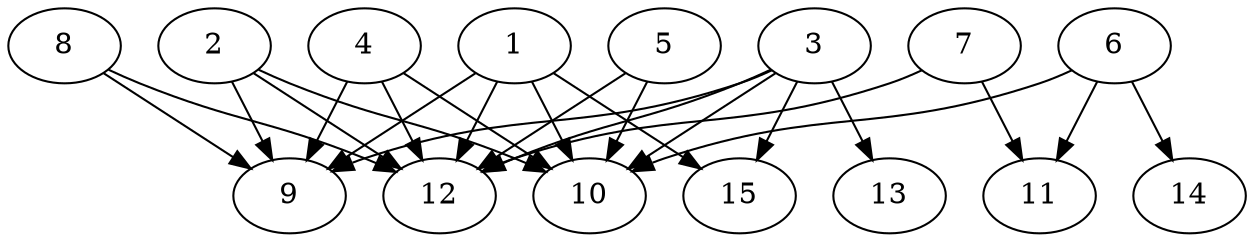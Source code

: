 // DAG automatically generated by daggen at Thu Oct  3 13:59:26 2019
// ./daggen --dot -n 15 --ccr 0.5 --fat 0.9 --regular 0.5 --density 0.9 --mindata 5242880 --maxdata 52428800 
digraph G {
  1 [size="39903232", alpha="0.10", expect_size="19951616"] 
  1 -> 9 [size ="19951616"]
  1 -> 10 [size ="19951616"]
  1 -> 12 [size ="19951616"]
  1 -> 15 [size ="19951616"]
  2 [size="101101568", alpha="0.12", expect_size="50550784"] 
  2 -> 9 [size ="50550784"]
  2 -> 10 [size ="50550784"]
  2 -> 12 [size ="50550784"]
  3 [size="38612992", alpha="0.16", expect_size="19306496"] 
  3 -> 9 [size ="19306496"]
  3 -> 10 [size ="19306496"]
  3 -> 12 [size ="19306496"]
  3 -> 13 [size ="19306496"]
  3 -> 15 [size ="19306496"]
  4 [size="52779008", alpha="0.15", expect_size="26389504"] 
  4 -> 9 [size ="26389504"]
  4 -> 10 [size ="26389504"]
  4 -> 12 [size ="26389504"]
  5 [size="65703936", alpha="0.04", expect_size="32851968"] 
  5 -> 10 [size ="32851968"]
  5 -> 12 [size ="32851968"]
  6 [size="30511104", alpha="0.06", expect_size="15255552"] 
  6 -> 10 [size ="15255552"]
  6 -> 11 [size ="15255552"]
  6 -> 14 [size ="15255552"]
  7 [size="44281856", alpha="0.04", expect_size="22140928"] 
  7 -> 11 [size ="22140928"]
  7 -> 12 [size ="22140928"]
  8 [size="102371328", alpha="0.04", expect_size="51185664"] 
  8 -> 9 [size ="51185664"]
  8 -> 12 [size ="51185664"]
  9 [size="85147648", alpha="0.04", expect_size="42573824"] 
  10 [size="13568000", alpha="0.09", expect_size="6784000"] 
  11 [size="10782720", alpha="0.17", expect_size="5391360"] 
  12 [size="56621056", alpha="0.13", expect_size="28310528"] 
  13 [size="18839552", alpha="0.10", expect_size="9419776"] 
  14 [size="93114368", alpha="0.01", expect_size="46557184"] 
  15 [size="70166528", alpha="0.05", expect_size="35083264"] 
}
